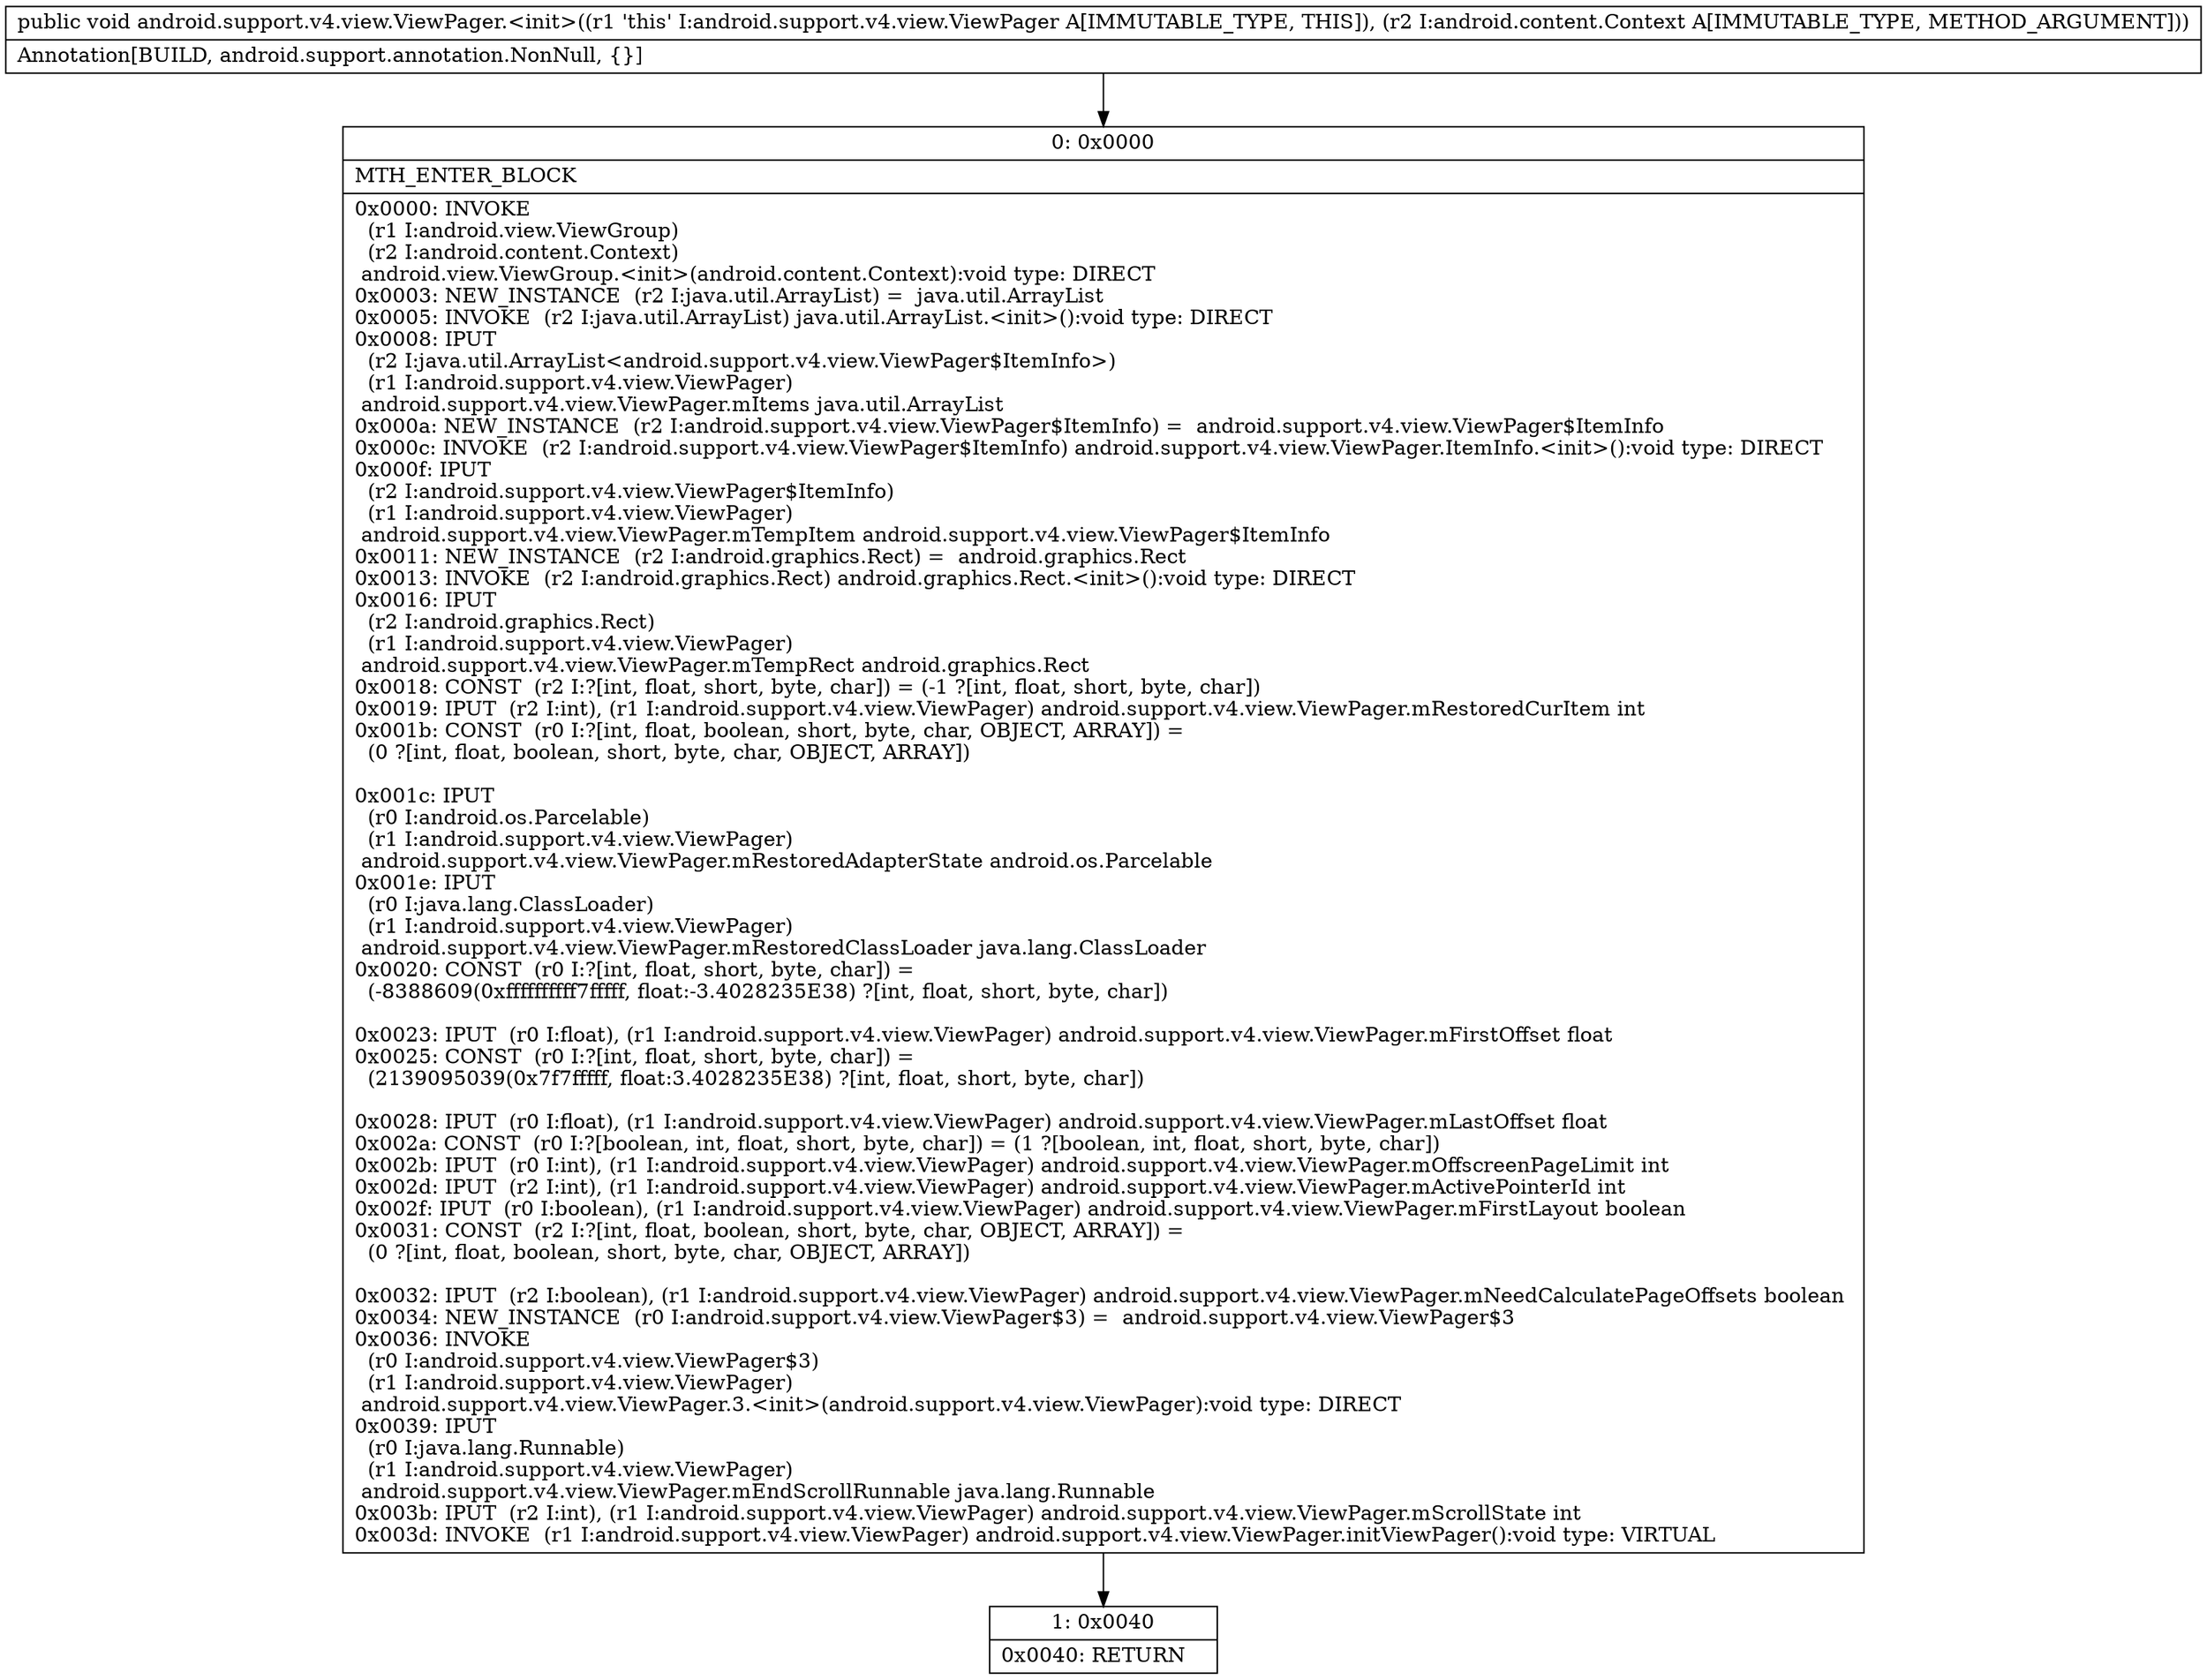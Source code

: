 digraph "CFG forandroid.support.v4.view.ViewPager.\<init\>(Landroid\/content\/Context;)V" {
Node_0 [shape=record,label="{0\:\ 0x0000|MTH_ENTER_BLOCK\l|0x0000: INVOKE  \l  (r1 I:android.view.ViewGroup)\l  (r2 I:android.content.Context)\l android.view.ViewGroup.\<init\>(android.content.Context):void type: DIRECT \l0x0003: NEW_INSTANCE  (r2 I:java.util.ArrayList) =  java.util.ArrayList \l0x0005: INVOKE  (r2 I:java.util.ArrayList) java.util.ArrayList.\<init\>():void type: DIRECT \l0x0008: IPUT  \l  (r2 I:java.util.ArrayList\<android.support.v4.view.ViewPager$ItemInfo\>)\l  (r1 I:android.support.v4.view.ViewPager)\l android.support.v4.view.ViewPager.mItems java.util.ArrayList \l0x000a: NEW_INSTANCE  (r2 I:android.support.v4.view.ViewPager$ItemInfo) =  android.support.v4.view.ViewPager$ItemInfo \l0x000c: INVOKE  (r2 I:android.support.v4.view.ViewPager$ItemInfo) android.support.v4.view.ViewPager.ItemInfo.\<init\>():void type: DIRECT \l0x000f: IPUT  \l  (r2 I:android.support.v4.view.ViewPager$ItemInfo)\l  (r1 I:android.support.v4.view.ViewPager)\l android.support.v4.view.ViewPager.mTempItem android.support.v4.view.ViewPager$ItemInfo \l0x0011: NEW_INSTANCE  (r2 I:android.graphics.Rect) =  android.graphics.Rect \l0x0013: INVOKE  (r2 I:android.graphics.Rect) android.graphics.Rect.\<init\>():void type: DIRECT \l0x0016: IPUT  \l  (r2 I:android.graphics.Rect)\l  (r1 I:android.support.v4.view.ViewPager)\l android.support.v4.view.ViewPager.mTempRect android.graphics.Rect \l0x0018: CONST  (r2 I:?[int, float, short, byte, char]) = (\-1 ?[int, float, short, byte, char]) \l0x0019: IPUT  (r2 I:int), (r1 I:android.support.v4.view.ViewPager) android.support.v4.view.ViewPager.mRestoredCurItem int \l0x001b: CONST  (r0 I:?[int, float, boolean, short, byte, char, OBJECT, ARRAY]) = \l  (0 ?[int, float, boolean, short, byte, char, OBJECT, ARRAY])\l \l0x001c: IPUT  \l  (r0 I:android.os.Parcelable)\l  (r1 I:android.support.v4.view.ViewPager)\l android.support.v4.view.ViewPager.mRestoredAdapterState android.os.Parcelable \l0x001e: IPUT  \l  (r0 I:java.lang.ClassLoader)\l  (r1 I:android.support.v4.view.ViewPager)\l android.support.v4.view.ViewPager.mRestoredClassLoader java.lang.ClassLoader \l0x0020: CONST  (r0 I:?[int, float, short, byte, char]) = \l  (\-8388609(0xffffffffff7fffff, float:\-3.4028235E38) ?[int, float, short, byte, char])\l \l0x0023: IPUT  (r0 I:float), (r1 I:android.support.v4.view.ViewPager) android.support.v4.view.ViewPager.mFirstOffset float \l0x0025: CONST  (r0 I:?[int, float, short, byte, char]) = \l  (2139095039(0x7f7fffff, float:3.4028235E38) ?[int, float, short, byte, char])\l \l0x0028: IPUT  (r0 I:float), (r1 I:android.support.v4.view.ViewPager) android.support.v4.view.ViewPager.mLastOffset float \l0x002a: CONST  (r0 I:?[boolean, int, float, short, byte, char]) = (1 ?[boolean, int, float, short, byte, char]) \l0x002b: IPUT  (r0 I:int), (r1 I:android.support.v4.view.ViewPager) android.support.v4.view.ViewPager.mOffscreenPageLimit int \l0x002d: IPUT  (r2 I:int), (r1 I:android.support.v4.view.ViewPager) android.support.v4.view.ViewPager.mActivePointerId int \l0x002f: IPUT  (r0 I:boolean), (r1 I:android.support.v4.view.ViewPager) android.support.v4.view.ViewPager.mFirstLayout boolean \l0x0031: CONST  (r2 I:?[int, float, boolean, short, byte, char, OBJECT, ARRAY]) = \l  (0 ?[int, float, boolean, short, byte, char, OBJECT, ARRAY])\l \l0x0032: IPUT  (r2 I:boolean), (r1 I:android.support.v4.view.ViewPager) android.support.v4.view.ViewPager.mNeedCalculatePageOffsets boolean \l0x0034: NEW_INSTANCE  (r0 I:android.support.v4.view.ViewPager$3) =  android.support.v4.view.ViewPager$3 \l0x0036: INVOKE  \l  (r0 I:android.support.v4.view.ViewPager$3)\l  (r1 I:android.support.v4.view.ViewPager)\l android.support.v4.view.ViewPager.3.\<init\>(android.support.v4.view.ViewPager):void type: DIRECT \l0x0039: IPUT  \l  (r0 I:java.lang.Runnable)\l  (r1 I:android.support.v4.view.ViewPager)\l android.support.v4.view.ViewPager.mEndScrollRunnable java.lang.Runnable \l0x003b: IPUT  (r2 I:int), (r1 I:android.support.v4.view.ViewPager) android.support.v4.view.ViewPager.mScrollState int \l0x003d: INVOKE  (r1 I:android.support.v4.view.ViewPager) android.support.v4.view.ViewPager.initViewPager():void type: VIRTUAL \l}"];
Node_1 [shape=record,label="{1\:\ 0x0040|0x0040: RETURN   \l}"];
MethodNode[shape=record,label="{public void android.support.v4.view.ViewPager.\<init\>((r1 'this' I:android.support.v4.view.ViewPager A[IMMUTABLE_TYPE, THIS]), (r2 I:android.content.Context A[IMMUTABLE_TYPE, METHOD_ARGUMENT]))  | Annotation[BUILD, android.support.annotation.NonNull, \{\}]\l}"];
MethodNode -> Node_0;
Node_0 -> Node_1;
}

